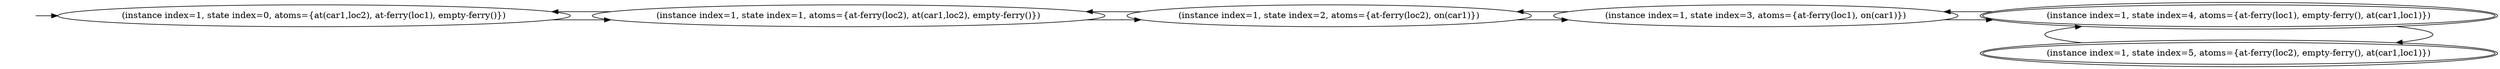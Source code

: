 digraph {
rankdir="LR"
s0[label="(instance index=1, state index=0, atoms={at(car1,loc2), at-ferry(loc1), empty-ferry()})"]
s1[label="(instance index=1, state index=1, atoms={at-ferry(loc2), at(car1,loc2), empty-ferry()})"]
s2[label="(instance index=1, state index=2, atoms={at-ferry(loc2), on(car1)})"]
s3[label="(instance index=1, state index=3, atoms={at-ferry(loc1), on(car1)})"]
s4[peripheries=2,label="(instance index=1, state index=4, atoms={at-ferry(loc1), empty-ferry(), at(car1,loc1)})"]
s5[peripheries=2,label="(instance index=1, state index=5, atoms={at-ferry(loc2), empty-ferry(), at(car1,loc1)})"]
Dangling [ label = "", style = invis ]
{ rank = same; Dangling }
Dangling -> s0
{ rank = same; s0}
{ rank = same; s1}
{ rank = same; s2}
{ rank = same; s3}
{ rank = same; s4,s5}
{
s0->s1
}
{
s1->s2
s1->s0
}
{
s2->s3
s2->s1
}
{
s3->s4
s3->s2
}
{
s4->s5
s4->s3
s5->s4
}
}
